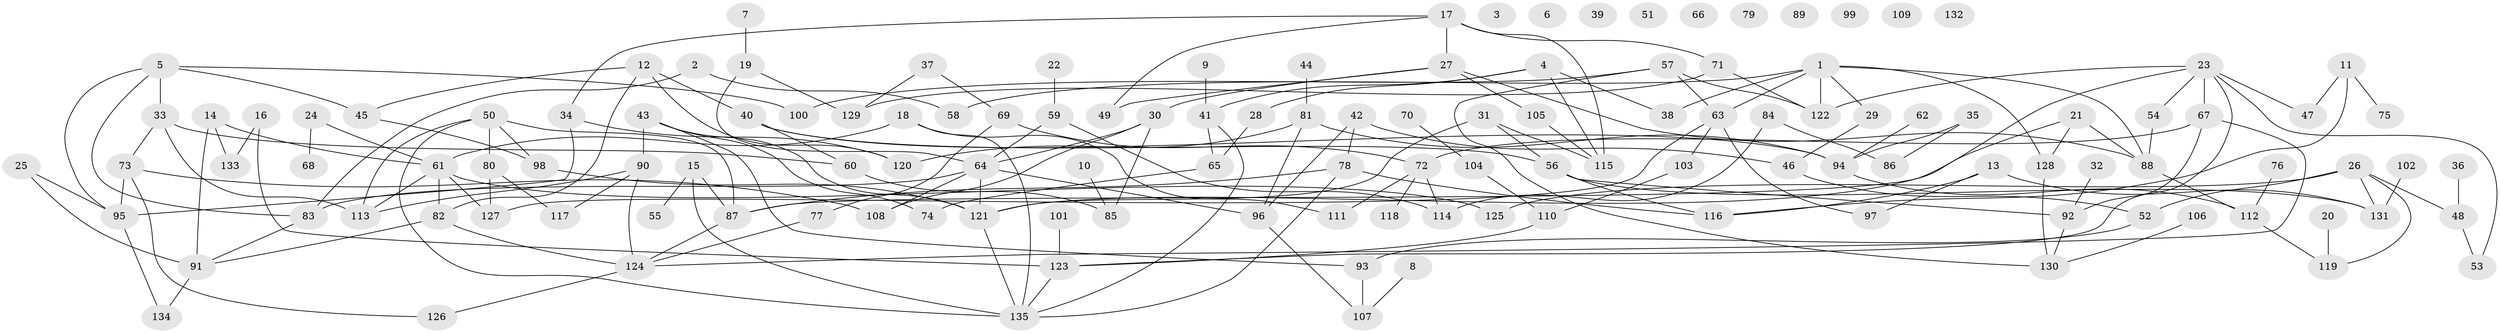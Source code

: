 // coarse degree distribution, {6: 0.08235294117647059, 4: 0.1411764705882353, 10: 0.011764705882352941, 2: 0.25882352941176473, 9: 0.023529411764705882, 3: 0.2, 8: 0.011764705882352941, 5: 0.07058823529411765, 1: 0.16470588235294117, 7: 0.03529411764705882}
// Generated by graph-tools (version 1.1) at 2025/48/03/04/25 22:48:24]
// undirected, 135 vertices, 193 edges
graph export_dot {
  node [color=gray90,style=filled];
  1;
  2;
  3;
  4;
  5;
  6;
  7;
  8;
  9;
  10;
  11;
  12;
  13;
  14;
  15;
  16;
  17;
  18;
  19;
  20;
  21;
  22;
  23;
  24;
  25;
  26;
  27;
  28;
  29;
  30;
  31;
  32;
  33;
  34;
  35;
  36;
  37;
  38;
  39;
  40;
  41;
  42;
  43;
  44;
  45;
  46;
  47;
  48;
  49;
  50;
  51;
  52;
  53;
  54;
  55;
  56;
  57;
  58;
  59;
  60;
  61;
  62;
  63;
  64;
  65;
  66;
  67;
  68;
  69;
  70;
  71;
  72;
  73;
  74;
  75;
  76;
  77;
  78;
  79;
  80;
  81;
  82;
  83;
  84;
  85;
  86;
  87;
  88;
  89;
  90;
  91;
  92;
  93;
  94;
  95;
  96;
  97;
  98;
  99;
  100;
  101;
  102;
  103;
  104;
  105;
  106;
  107;
  108;
  109;
  110;
  111;
  112;
  113;
  114;
  115;
  116;
  117;
  118;
  119;
  120;
  121;
  122;
  123;
  124;
  125;
  126;
  127;
  128;
  129;
  130;
  131;
  132;
  133;
  134;
  135;
  1 -- 29;
  1 -- 38;
  1 -- 58;
  1 -- 63;
  1 -- 88;
  1 -- 122;
  1 -- 128;
  2 -- 58;
  2 -- 83;
  4 -- 28;
  4 -- 38;
  4 -- 41;
  4 -- 115;
  5 -- 33;
  5 -- 45;
  5 -- 83;
  5 -- 95;
  5 -- 100;
  7 -- 19;
  8 -- 107;
  9 -- 41;
  10 -- 85;
  11 -- 47;
  11 -- 75;
  11 -- 116;
  12 -- 40;
  12 -- 45;
  12 -- 82;
  12 -- 120;
  13 -- 97;
  13 -- 116;
  13 -- 131;
  14 -- 61;
  14 -- 91;
  14 -- 133;
  15 -- 55;
  15 -- 87;
  15 -- 135;
  16 -- 123;
  16 -- 133;
  17 -- 27;
  17 -- 34;
  17 -- 49;
  17 -- 71;
  17 -- 115;
  18 -- 61;
  18 -- 111;
  18 -- 135;
  19 -- 64;
  19 -- 129;
  20 -- 119;
  21 -- 87;
  21 -- 88;
  21 -- 128;
  22 -- 59;
  23 -- 47;
  23 -- 53;
  23 -- 54;
  23 -- 67;
  23 -- 121;
  23 -- 122;
  23 -- 123;
  24 -- 61;
  24 -- 68;
  25 -- 91;
  25 -- 95;
  26 -- 48;
  26 -- 52;
  26 -- 119;
  26 -- 125;
  26 -- 131;
  27 -- 30;
  27 -- 49;
  27 -- 88;
  27 -- 105;
  28 -- 65;
  29 -- 46;
  30 -- 64;
  30 -- 85;
  30 -- 108;
  31 -- 56;
  31 -- 115;
  31 -- 121;
  32 -- 92;
  33 -- 60;
  33 -- 73;
  33 -- 113;
  34 -- 95;
  34 -- 120;
  35 -- 86;
  35 -- 94;
  36 -- 48;
  37 -- 69;
  37 -- 129;
  40 -- 56;
  40 -- 60;
  40 -- 94;
  41 -- 65;
  41 -- 135;
  42 -- 46;
  42 -- 78;
  42 -- 96;
  43 -- 74;
  43 -- 90;
  43 -- 93;
  43 -- 121;
  44 -- 81;
  45 -- 98;
  46 -- 52;
  48 -- 53;
  50 -- 80;
  50 -- 87;
  50 -- 98;
  50 -- 113;
  50 -- 135;
  52 -- 93;
  54 -- 88;
  56 -- 92;
  56 -- 116;
  56 -- 131;
  57 -- 63;
  57 -- 100;
  57 -- 122;
  57 -- 130;
  59 -- 64;
  59 -- 114;
  60 -- 85;
  61 -- 82;
  61 -- 113;
  61 -- 125;
  61 -- 127;
  62 -- 94;
  63 -- 97;
  63 -- 103;
  63 -- 127;
  64 -- 83;
  64 -- 96;
  64 -- 108;
  64 -- 121;
  65 -- 74;
  67 -- 72;
  67 -- 92;
  67 -- 124;
  69 -- 72;
  69 -- 77;
  70 -- 104;
  71 -- 122;
  71 -- 129;
  72 -- 111;
  72 -- 114;
  72 -- 118;
  73 -- 95;
  73 -- 108;
  73 -- 126;
  76 -- 112;
  77 -- 124;
  78 -- 87;
  78 -- 116;
  78 -- 135;
  80 -- 117;
  80 -- 127;
  81 -- 94;
  81 -- 96;
  81 -- 120;
  82 -- 91;
  82 -- 124;
  83 -- 91;
  84 -- 86;
  84 -- 114;
  87 -- 124;
  88 -- 112;
  90 -- 113;
  90 -- 117;
  90 -- 124;
  91 -- 134;
  92 -- 130;
  93 -- 107;
  94 -- 112;
  95 -- 134;
  96 -- 107;
  98 -- 121;
  101 -- 123;
  102 -- 131;
  103 -- 110;
  104 -- 110;
  105 -- 115;
  106 -- 130;
  110 -- 123;
  112 -- 119;
  121 -- 135;
  123 -- 135;
  124 -- 126;
  128 -- 130;
}

